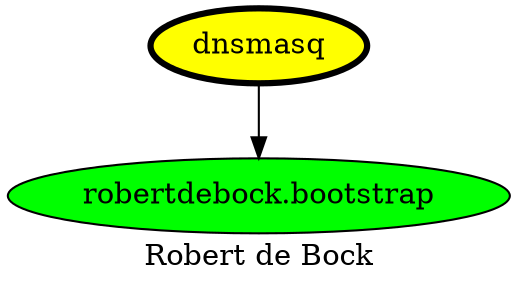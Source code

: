 digraph PhiloDilemma {
  label = "Robert de Bock" ;
  overlap=false
  {
    "dnsmasq" [fillcolor=yellow style=filled penwidth=3]
    "robertdebock.bootstrap" [fillcolor=green style=filled]
  }
  "dnsmasq" -> "robertdebock.bootstrap"
}

